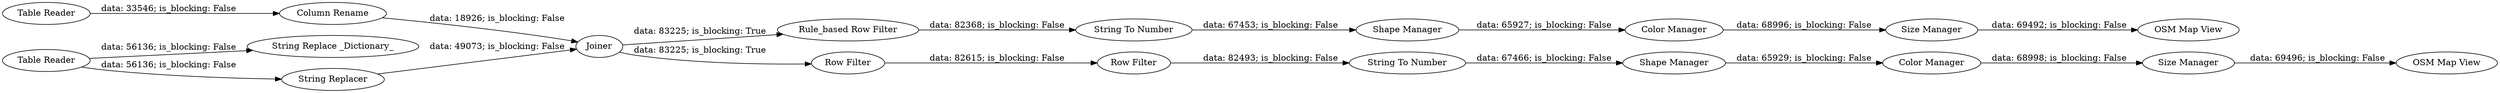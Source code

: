 digraph {
	"-908483922277511588_53" [label="Rule_based Row Filter"]
	"-908483922277511588_47" [label="String Replace _Dictionary_"]
	"-908483922277511588_54" [label="String To Number"]
	"-908483922277511588_60" [label="Table Reader"]
	"-908483922277511588_45" [label="Color Manager"]
	"-908483922277511588_43" [label="Shape Manager"]
	"-908483922277511588_41" [label=Joiner]
	"-908483922277511588_49" [label="Row Filter"]
	"-908483922277511588_51" [label="Row Filter"]
	"-908483922277511588_61" [label="Table Reader"]
	"-908483922277511588_42" [label="Size Manager"]
	"-908483922277511588_48" [label="Column Rename"]
	"-908483922277511588_57" [label="Size Manager"]
	"-908483922277511588_50" [label="String To Number"]
	"-908483922277511588_55" [label="Shape Manager"]
	"-908483922277511588_56" [label="Color Manager"]
	"-908483922277511588_44" [label="OSM Map View"]
	"-908483922277511588_58" [label="OSM Map View"]
	"-908483922277511588_46" [label="String Replacer"]
	"-908483922277511588_56" -> "-908483922277511588_57" [label="data: 68996; is_blocking: False"]
	"-908483922277511588_49" -> "-908483922277511588_51" [label="data: 82615; is_blocking: False"]
	"-908483922277511588_54" -> "-908483922277511588_55" [label="data: 67453; is_blocking: False"]
	"-908483922277511588_41" -> "-908483922277511588_49" [label="data: 83225; is_blocking: True"]
	"-908483922277511588_50" -> "-908483922277511588_43" [label="data: 67466; is_blocking: False"]
	"-908483922277511588_61" -> "-908483922277511588_47" [label="data: 56136; is_blocking: False"]
	"-908483922277511588_46" -> "-908483922277511588_41" [label="data: 49073; is_blocking: False"]
	"-908483922277511588_48" -> "-908483922277511588_41" [label="data: 18926; is_blocking: False"]
	"-908483922277511588_41" -> "-908483922277511588_53" [label="data: 83225; is_blocking: True"]
	"-908483922277511588_51" -> "-908483922277511588_50" [label="data: 82493; is_blocking: False"]
	"-908483922277511588_42" -> "-908483922277511588_44" [label="data: 69496; is_blocking: False"]
	"-908483922277511588_61" -> "-908483922277511588_46" [label="data: 56136; is_blocking: False"]
	"-908483922277511588_57" -> "-908483922277511588_58" [label="data: 69492; is_blocking: False"]
	"-908483922277511588_53" -> "-908483922277511588_54" [label="data: 82368; is_blocking: False"]
	"-908483922277511588_55" -> "-908483922277511588_56" [label="data: 65927; is_blocking: False"]
	"-908483922277511588_43" -> "-908483922277511588_45" [label="data: 65929; is_blocking: False"]
	"-908483922277511588_45" -> "-908483922277511588_42" [label="data: 68998; is_blocking: False"]
	"-908483922277511588_60" -> "-908483922277511588_48" [label="data: 33546; is_blocking: False"]
	rankdir=LR
}
